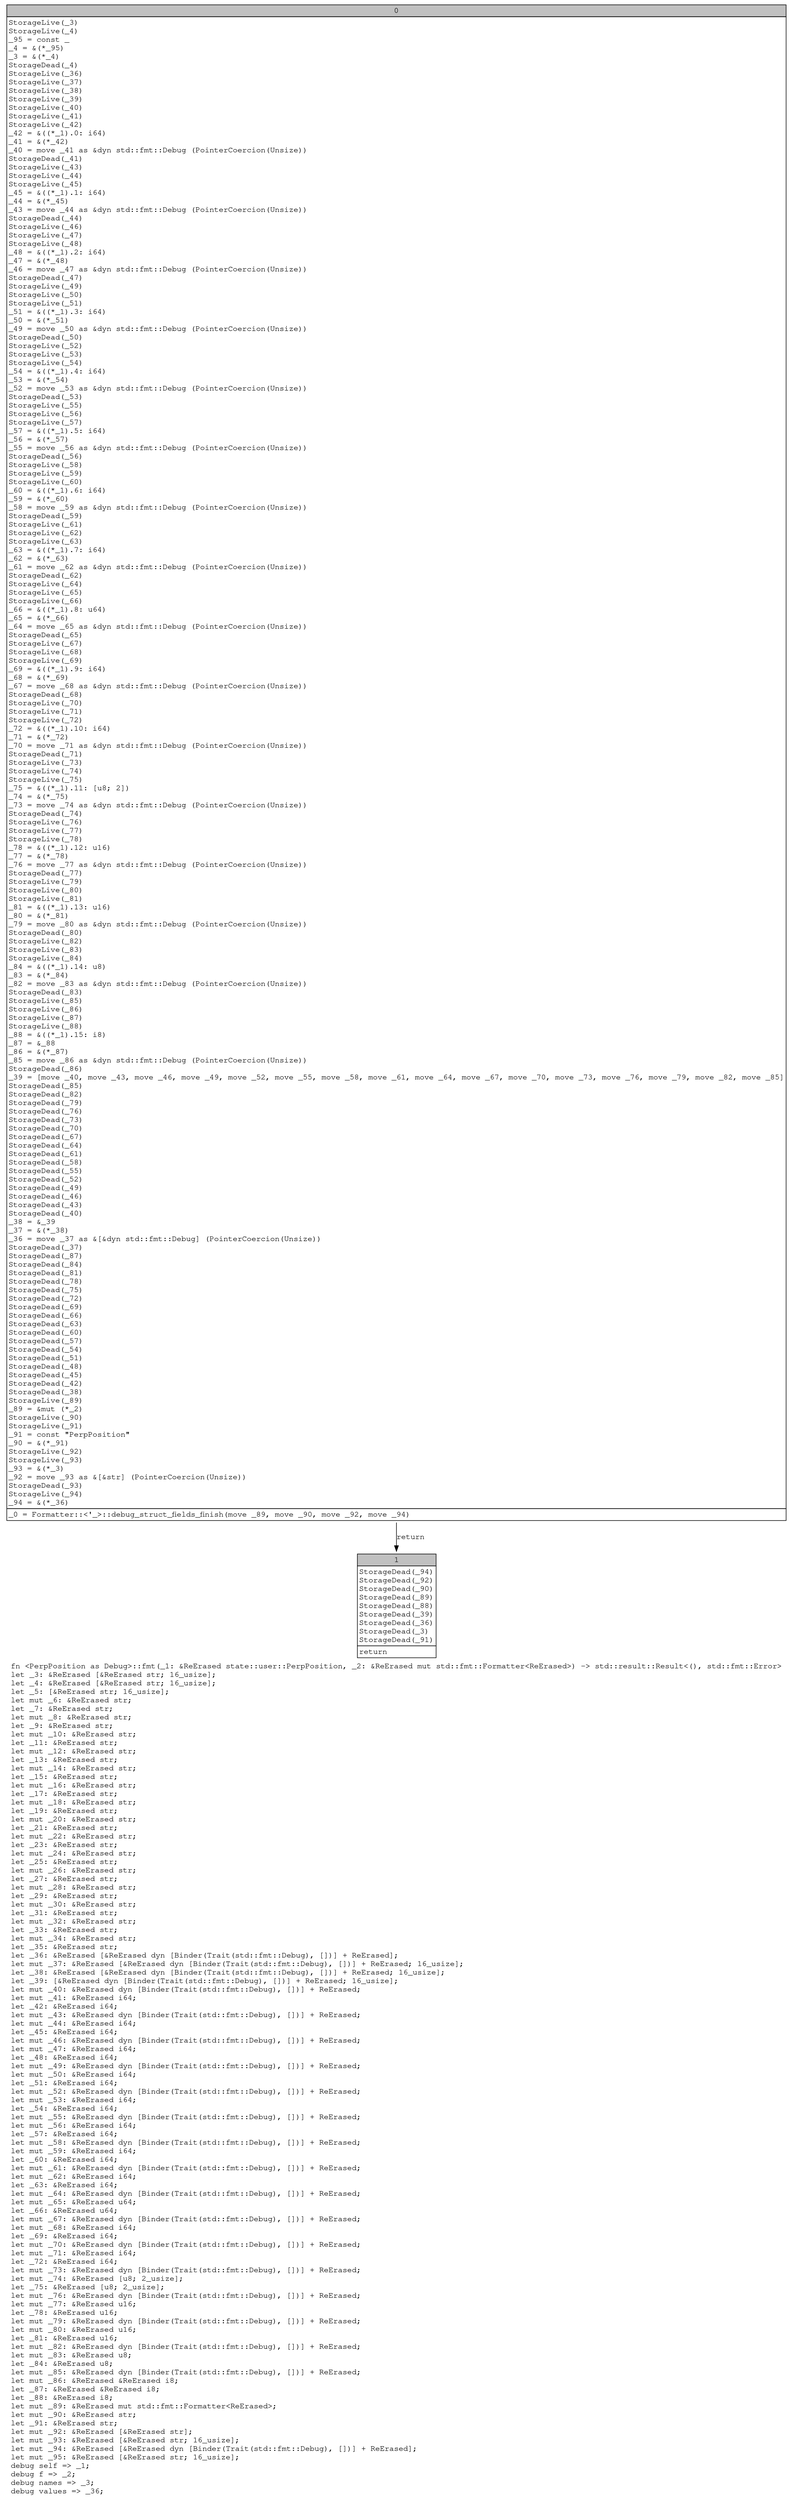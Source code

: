 digraph Mir_0_18489 {
    graph [fontname="Courier, monospace"];
    node [fontname="Courier, monospace"];
    edge [fontname="Courier, monospace"];
    label=<fn &lt;PerpPosition as Debug&gt;::fmt(_1: &amp;ReErased state::user::PerpPosition, _2: &amp;ReErased mut std::fmt::Formatter&lt;ReErased&gt;) -&gt; std::result::Result&lt;(), std::fmt::Error&gt;<br align="left"/>let _3: &amp;ReErased [&amp;ReErased str; 16_usize];<br align="left"/>let _4: &amp;ReErased [&amp;ReErased str; 16_usize];<br align="left"/>let _5: [&amp;ReErased str; 16_usize];<br align="left"/>let mut _6: &amp;ReErased str;<br align="left"/>let _7: &amp;ReErased str;<br align="left"/>let mut _8: &amp;ReErased str;<br align="left"/>let _9: &amp;ReErased str;<br align="left"/>let mut _10: &amp;ReErased str;<br align="left"/>let _11: &amp;ReErased str;<br align="left"/>let mut _12: &amp;ReErased str;<br align="left"/>let _13: &amp;ReErased str;<br align="left"/>let mut _14: &amp;ReErased str;<br align="left"/>let _15: &amp;ReErased str;<br align="left"/>let mut _16: &amp;ReErased str;<br align="left"/>let _17: &amp;ReErased str;<br align="left"/>let mut _18: &amp;ReErased str;<br align="left"/>let _19: &amp;ReErased str;<br align="left"/>let mut _20: &amp;ReErased str;<br align="left"/>let _21: &amp;ReErased str;<br align="left"/>let mut _22: &amp;ReErased str;<br align="left"/>let _23: &amp;ReErased str;<br align="left"/>let mut _24: &amp;ReErased str;<br align="left"/>let _25: &amp;ReErased str;<br align="left"/>let mut _26: &amp;ReErased str;<br align="left"/>let _27: &amp;ReErased str;<br align="left"/>let mut _28: &amp;ReErased str;<br align="left"/>let _29: &amp;ReErased str;<br align="left"/>let mut _30: &amp;ReErased str;<br align="left"/>let _31: &amp;ReErased str;<br align="left"/>let mut _32: &amp;ReErased str;<br align="left"/>let _33: &amp;ReErased str;<br align="left"/>let mut _34: &amp;ReErased str;<br align="left"/>let _35: &amp;ReErased str;<br align="left"/>let _36: &amp;ReErased [&amp;ReErased dyn [Binder(Trait(std::fmt::Debug), [])] + ReErased];<br align="left"/>let mut _37: &amp;ReErased [&amp;ReErased dyn [Binder(Trait(std::fmt::Debug), [])] + ReErased; 16_usize];<br align="left"/>let _38: &amp;ReErased [&amp;ReErased dyn [Binder(Trait(std::fmt::Debug), [])] + ReErased; 16_usize];<br align="left"/>let _39: [&amp;ReErased dyn [Binder(Trait(std::fmt::Debug), [])] + ReErased; 16_usize];<br align="left"/>let mut _40: &amp;ReErased dyn [Binder(Trait(std::fmt::Debug), [])] + ReErased;<br align="left"/>let mut _41: &amp;ReErased i64;<br align="left"/>let _42: &amp;ReErased i64;<br align="left"/>let mut _43: &amp;ReErased dyn [Binder(Trait(std::fmt::Debug), [])] + ReErased;<br align="left"/>let mut _44: &amp;ReErased i64;<br align="left"/>let _45: &amp;ReErased i64;<br align="left"/>let mut _46: &amp;ReErased dyn [Binder(Trait(std::fmt::Debug), [])] + ReErased;<br align="left"/>let mut _47: &amp;ReErased i64;<br align="left"/>let _48: &amp;ReErased i64;<br align="left"/>let mut _49: &amp;ReErased dyn [Binder(Trait(std::fmt::Debug), [])] + ReErased;<br align="left"/>let mut _50: &amp;ReErased i64;<br align="left"/>let _51: &amp;ReErased i64;<br align="left"/>let mut _52: &amp;ReErased dyn [Binder(Trait(std::fmt::Debug), [])] + ReErased;<br align="left"/>let mut _53: &amp;ReErased i64;<br align="left"/>let _54: &amp;ReErased i64;<br align="left"/>let mut _55: &amp;ReErased dyn [Binder(Trait(std::fmt::Debug), [])] + ReErased;<br align="left"/>let mut _56: &amp;ReErased i64;<br align="left"/>let _57: &amp;ReErased i64;<br align="left"/>let mut _58: &amp;ReErased dyn [Binder(Trait(std::fmt::Debug), [])] + ReErased;<br align="left"/>let mut _59: &amp;ReErased i64;<br align="left"/>let _60: &amp;ReErased i64;<br align="left"/>let mut _61: &amp;ReErased dyn [Binder(Trait(std::fmt::Debug), [])] + ReErased;<br align="left"/>let mut _62: &amp;ReErased i64;<br align="left"/>let _63: &amp;ReErased i64;<br align="left"/>let mut _64: &amp;ReErased dyn [Binder(Trait(std::fmt::Debug), [])] + ReErased;<br align="left"/>let mut _65: &amp;ReErased u64;<br align="left"/>let _66: &amp;ReErased u64;<br align="left"/>let mut _67: &amp;ReErased dyn [Binder(Trait(std::fmt::Debug), [])] + ReErased;<br align="left"/>let mut _68: &amp;ReErased i64;<br align="left"/>let _69: &amp;ReErased i64;<br align="left"/>let mut _70: &amp;ReErased dyn [Binder(Trait(std::fmt::Debug), [])] + ReErased;<br align="left"/>let mut _71: &amp;ReErased i64;<br align="left"/>let _72: &amp;ReErased i64;<br align="left"/>let mut _73: &amp;ReErased dyn [Binder(Trait(std::fmt::Debug), [])] + ReErased;<br align="left"/>let mut _74: &amp;ReErased [u8; 2_usize];<br align="left"/>let _75: &amp;ReErased [u8; 2_usize];<br align="left"/>let mut _76: &amp;ReErased dyn [Binder(Trait(std::fmt::Debug), [])] + ReErased;<br align="left"/>let mut _77: &amp;ReErased u16;<br align="left"/>let _78: &amp;ReErased u16;<br align="left"/>let mut _79: &amp;ReErased dyn [Binder(Trait(std::fmt::Debug), [])] + ReErased;<br align="left"/>let mut _80: &amp;ReErased u16;<br align="left"/>let _81: &amp;ReErased u16;<br align="left"/>let mut _82: &amp;ReErased dyn [Binder(Trait(std::fmt::Debug), [])] + ReErased;<br align="left"/>let mut _83: &amp;ReErased u8;<br align="left"/>let _84: &amp;ReErased u8;<br align="left"/>let mut _85: &amp;ReErased dyn [Binder(Trait(std::fmt::Debug), [])] + ReErased;<br align="left"/>let mut _86: &amp;ReErased &amp;ReErased i8;<br align="left"/>let _87: &amp;ReErased &amp;ReErased i8;<br align="left"/>let _88: &amp;ReErased i8;<br align="left"/>let mut _89: &amp;ReErased mut std::fmt::Formatter&lt;ReErased&gt;;<br align="left"/>let mut _90: &amp;ReErased str;<br align="left"/>let _91: &amp;ReErased str;<br align="left"/>let mut _92: &amp;ReErased [&amp;ReErased str];<br align="left"/>let mut _93: &amp;ReErased [&amp;ReErased str; 16_usize];<br align="left"/>let mut _94: &amp;ReErased [&amp;ReErased dyn [Binder(Trait(std::fmt::Debug), [])] + ReErased];<br align="left"/>let mut _95: &amp;ReErased [&amp;ReErased str; 16_usize];<br align="left"/>debug self =&gt; _1;<br align="left"/>debug f =&gt; _2;<br align="left"/>debug names =&gt; _3;<br align="left"/>debug values =&gt; _36;<br align="left"/>>;
    bb0__0_18489 [shape="none", label=<<table border="0" cellborder="1" cellspacing="0"><tr><td bgcolor="gray" align="center" colspan="1">0</td></tr><tr><td align="left" balign="left">StorageLive(_3)<br/>StorageLive(_4)<br/>_95 = const _<br/>_4 = &amp;(*_95)<br/>_3 = &amp;(*_4)<br/>StorageDead(_4)<br/>StorageLive(_36)<br/>StorageLive(_37)<br/>StorageLive(_38)<br/>StorageLive(_39)<br/>StorageLive(_40)<br/>StorageLive(_41)<br/>StorageLive(_42)<br/>_42 = &amp;((*_1).0: i64)<br/>_41 = &amp;(*_42)<br/>_40 = move _41 as &amp;dyn std::fmt::Debug (PointerCoercion(Unsize))<br/>StorageDead(_41)<br/>StorageLive(_43)<br/>StorageLive(_44)<br/>StorageLive(_45)<br/>_45 = &amp;((*_1).1: i64)<br/>_44 = &amp;(*_45)<br/>_43 = move _44 as &amp;dyn std::fmt::Debug (PointerCoercion(Unsize))<br/>StorageDead(_44)<br/>StorageLive(_46)<br/>StorageLive(_47)<br/>StorageLive(_48)<br/>_48 = &amp;((*_1).2: i64)<br/>_47 = &amp;(*_48)<br/>_46 = move _47 as &amp;dyn std::fmt::Debug (PointerCoercion(Unsize))<br/>StorageDead(_47)<br/>StorageLive(_49)<br/>StorageLive(_50)<br/>StorageLive(_51)<br/>_51 = &amp;((*_1).3: i64)<br/>_50 = &amp;(*_51)<br/>_49 = move _50 as &amp;dyn std::fmt::Debug (PointerCoercion(Unsize))<br/>StorageDead(_50)<br/>StorageLive(_52)<br/>StorageLive(_53)<br/>StorageLive(_54)<br/>_54 = &amp;((*_1).4: i64)<br/>_53 = &amp;(*_54)<br/>_52 = move _53 as &amp;dyn std::fmt::Debug (PointerCoercion(Unsize))<br/>StorageDead(_53)<br/>StorageLive(_55)<br/>StorageLive(_56)<br/>StorageLive(_57)<br/>_57 = &amp;((*_1).5: i64)<br/>_56 = &amp;(*_57)<br/>_55 = move _56 as &amp;dyn std::fmt::Debug (PointerCoercion(Unsize))<br/>StorageDead(_56)<br/>StorageLive(_58)<br/>StorageLive(_59)<br/>StorageLive(_60)<br/>_60 = &amp;((*_1).6: i64)<br/>_59 = &amp;(*_60)<br/>_58 = move _59 as &amp;dyn std::fmt::Debug (PointerCoercion(Unsize))<br/>StorageDead(_59)<br/>StorageLive(_61)<br/>StorageLive(_62)<br/>StorageLive(_63)<br/>_63 = &amp;((*_1).7: i64)<br/>_62 = &amp;(*_63)<br/>_61 = move _62 as &amp;dyn std::fmt::Debug (PointerCoercion(Unsize))<br/>StorageDead(_62)<br/>StorageLive(_64)<br/>StorageLive(_65)<br/>StorageLive(_66)<br/>_66 = &amp;((*_1).8: u64)<br/>_65 = &amp;(*_66)<br/>_64 = move _65 as &amp;dyn std::fmt::Debug (PointerCoercion(Unsize))<br/>StorageDead(_65)<br/>StorageLive(_67)<br/>StorageLive(_68)<br/>StorageLive(_69)<br/>_69 = &amp;((*_1).9: i64)<br/>_68 = &amp;(*_69)<br/>_67 = move _68 as &amp;dyn std::fmt::Debug (PointerCoercion(Unsize))<br/>StorageDead(_68)<br/>StorageLive(_70)<br/>StorageLive(_71)<br/>StorageLive(_72)<br/>_72 = &amp;((*_1).10: i64)<br/>_71 = &amp;(*_72)<br/>_70 = move _71 as &amp;dyn std::fmt::Debug (PointerCoercion(Unsize))<br/>StorageDead(_71)<br/>StorageLive(_73)<br/>StorageLive(_74)<br/>StorageLive(_75)<br/>_75 = &amp;((*_1).11: [u8; 2])<br/>_74 = &amp;(*_75)<br/>_73 = move _74 as &amp;dyn std::fmt::Debug (PointerCoercion(Unsize))<br/>StorageDead(_74)<br/>StorageLive(_76)<br/>StorageLive(_77)<br/>StorageLive(_78)<br/>_78 = &amp;((*_1).12: u16)<br/>_77 = &amp;(*_78)<br/>_76 = move _77 as &amp;dyn std::fmt::Debug (PointerCoercion(Unsize))<br/>StorageDead(_77)<br/>StorageLive(_79)<br/>StorageLive(_80)<br/>StorageLive(_81)<br/>_81 = &amp;((*_1).13: u16)<br/>_80 = &amp;(*_81)<br/>_79 = move _80 as &amp;dyn std::fmt::Debug (PointerCoercion(Unsize))<br/>StorageDead(_80)<br/>StorageLive(_82)<br/>StorageLive(_83)<br/>StorageLive(_84)<br/>_84 = &amp;((*_1).14: u8)<br/>_83 = &amp;(*_84)<br/>_82 = move _83 as &amp;dyn std::fmt::Debug (PointerCoercion(Unsize))<br/>StorageDead(_83)<br/>StorageLive(_85)<br/>StorageLive(_86)<br/>StorageLive(_87)<br/>StorageLive(_88)<br/>_88 = &amp;((*_1).15: i8)<br/>_87 = &amp;_88<br/>_86 = &amp;(*_87)<br/>_85 = move _86 as &amp;dyn std::fmt::Debug (PointerCoercion(Unsize))<br/>StorageDead(_86)<br/>_39 = [move _40, move _43, move _46, move _49, move _52, move _55, move _58, move _61, move _64, move _67, move _70, move _73, move _76, move _79, move _82, move _85]<br/>StorageDead(_85)<br/>StorageDead(_82)<br/>StorageDead(_79)<br/>StorageDead(_76)<br/>StorageDead(_73)<br/>StorageDead(_70)<br/>StorageDead(_67)<br/>StorageDead(_64)<br/>StorageDead(_61)<br/>StorageDead(_58)<br/>StorageDead(_55)<br/>StorageDead(_52)<br/>StorageDead(_49)<br/>StorageDead(_46)<br/>StorageDead(_43)<br/>StorageDead(_40)<br/>_38 = &amp;_39<br/>_37 = &amp;(*_38)<br/>_36 = move _37 as &amp;[&amp;dyn std::fmt::Debug] (PointerCoercion(Unsize))<br/>StorageDead(_37)<br/>StorageDead(_87)<br/>StorageDead(_84)<br/>StorageDead(_81)<br/>StorageDead(_78)<br/>StorageDead(_75)<br/>StorageDead(_72)<br/>StorageDead(_69)<br/>StorageDead(_66)<br/>StorageDead(_63)<br/>StorageDead(_60)<br/>StorageDead(_57)<br/>StorageDead(_54)<br/>StorageDead(_51)<br/>StorageDead(_48)<br/>StorageDead(_45)<br/>StorageDead(_42)<br/>StorageDead(_38)<br/>StorageLive(_89)<br/>_89 = &amp;mut (*_2)<br/>StorageLive(_90)<br/>StorageLive(_91)<br/>_91 = const &quot;PerpPosition&quot;<br/>_90 = &amp;(*_91)<br/>StorageLive(_92)<br/>StorageLive(_93)<br/>_93 = &amp;(*_3)<br/>_92 = move _93 as &amp;[&amp;str] (PointerCoercion(Unsize))<br/>StorageDead(_93)<br/>StorageLive(_94)<br/>_94 = &amp;(*_36)<br/></td></tr><tr><td align="left">_0 = Formatter::&lt;'_&gt;::debug_struct_fields_finish(move _89, move _90, move _92, move _94)</td></tr></table>>];
    bb1__0_18489 [shape="none", label=<<table border="0" cellborder="1" cellspacing="0"><tr><td bgcolor="gray" align="center" colspan="1">1</td></tr><tr><td align="left" balign="left">StorageDead(_94)<br/>StorageDead(_92)<br/>StorageDead(_90)<br/>StorageDead(_89)<br/>StorageDead(_88)<br/>StorageDead(_39)<br/>StorageDead(_36)<br/>StorageDead(_3)<br/>StorageDead(_91)<br/></td></tr><tr><td align="left">return</td></tr></table>>];
    bb0__0_18489 -> bb1__0_18489 [label="return"];
}
